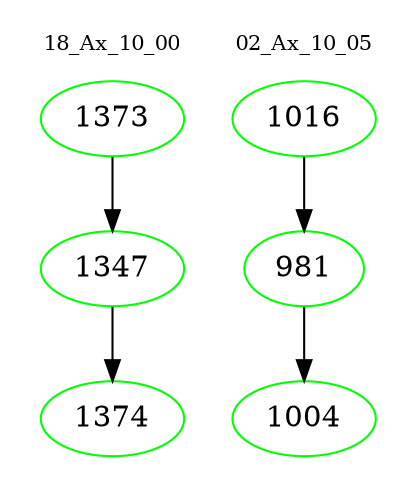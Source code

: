 digraph{
subgraph cluster_0 {
color = white
label = "18_Ax_10_00";
fontsize=10;
T0_1373 [label="1373", color="green"]
T0_1373 -> T0_1347 [color="black"]
T0_1347 [label="1347", color="green"]
T0_1347 -> T0_1374 [color="black"]
T0_1374 [label="1374", color="green"]
}
subgraph cluster_1 {
color = white
label = "02_Ax_10_05";
fontsize=10;
T1_1016 [label="1016", color="green"]
T1_1016 -> T1_981 [color="black"]
T1_981 [label="981", color="green"]
T1_981 -> T1_1004 [color="black"]
T1_1004 [label="1004", color="green"]
}
}
